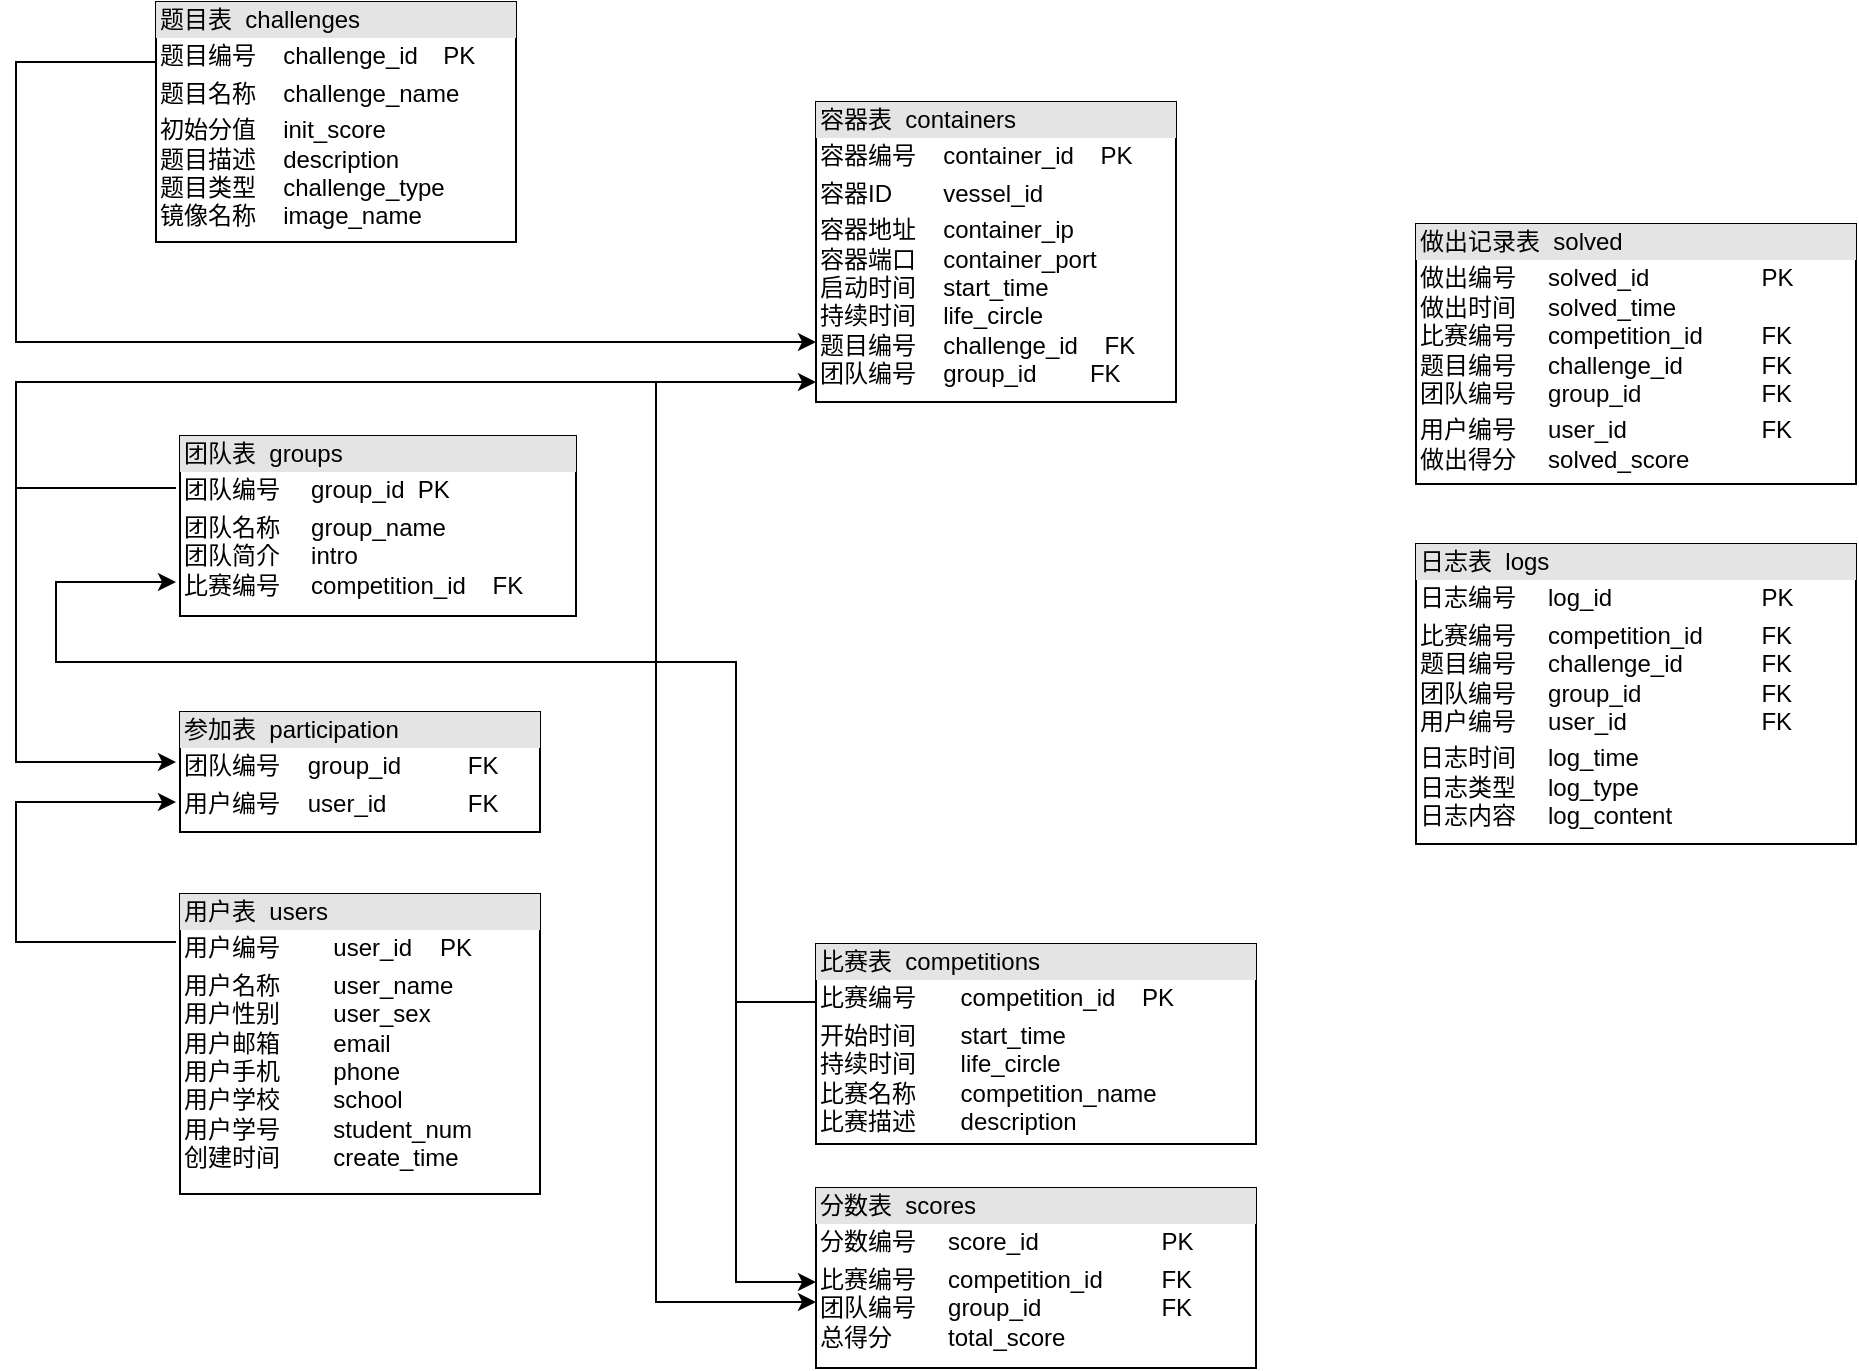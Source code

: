 <mxfile version="21.6.1" type="device">
  <diagram name="第 1 页" id="GyQ0j1JcCkt9QT0yg7Oz">
    <mxGraphModel dx="1434" dy="844" grid="1" gridSize="10" guides="1" tooltips="1" connect="1" arrows="1" fold="1" page="1" pageScale="1" pageWidth="1169" pageHeight="827" math="0" shadow="0">
      <root>
        <mxCell id="0" />
        <mxCell id="1" parent="0" />
        <mxCell id="p3L9ytqMy4Wq7NdkhN8x-1" value="&lt;div style=&quot;box-sizing:border-box;width:100%;background:#e4e4e4;padding:2px;&quot;&gt;容器表&amp;nbsp; containers&lt;/div&gt;&lt;table style=&quot;width:100%;font-size:1em;&quot; cellpadding=&quot;2&quot; cellspacing=&quot;0&quot;&gt;&lt;tbody&gt;&lt;tr&gt;&lt;td&gt;容器编号&lt;/td&gt;&lt;td&gt;container_id&lt;span style=&quot;&quot;&gt;&lt;span style=&quot;&quot;&gt;&amp;nbsp;&amp;nbsp;&amp;nbsp;&amp;nbsp;&lt;/span&gt;&lt;/span&gt;PK&lt;/td&gt;&lt;/tr&gt;&lt;tr&gt;&lt;td&gt;容器ID&lt;/td&gt;&lt;td&gt;vessel_id&lt;/td&gt;&lt;/tr&gt;&lt;tr&gt;&lt;td&gt;容器地址&lt;br&gt;容器端口&lt;br&gt;启动时间&lt;br&gt;持续时间&lt;br&gt;题目编号&lt;br&gt;团队编号&lt;/td&gt;&lt;td&gt;container_ip&lt;br&gt;container_port&lt;br&gt;start_time&lt;br&gt;life_circle&lt;br&gt;challenge_id&amp;nbsp; &amp;nbsp; FK&lt;br&gt;group_id&lt;span style=&quot;&quot;&gt;&lt;span style=&quot;&quot;&gt;&amp;nbsp;&amp;nbsp;&amp;nbsp;&amp;nbsp;&lt;/span&gt;&lt;/span&gt;&lt;span style=&quot;&quot;&gt;&lt;span style=&quot;&quot;&gt;&amp;nbsp;&amp;nbsp;&amp;nbsp;&amp;nbsp;&lt;/span&gt;&lt;/span&gt;FK&lt;/td&gt;&lt;/tr&gt;&lt;/tbody&gt;&lt;/table&gt;" style="verticalAlign=top;align=left;overflow=fill;html=1;whiteSpace=wrap;" parent="1" vertex="1">
          <mxGeometry x="580" y="80" width="180" height="150" as="geometry" />
        </mxCell>
        <mxCell id="p3L9ytqMy4Wq7NdkhN8x-2" value="&lt;div style=&quot;box-sizing:border-box;width:100%;background:#e4e4e4;padding:2px;&quot;&gt;题目表&amp;nbsp; challenges&lt;/div&gt;&lt;table style=&quot;width:100%;font-size:1em;&quot; cellpadding=&quot;2&quot; cellspacing=&quot;0&quot;&gt;&lt;tbody&gt;&lt;tr&gt;&lt;td&gt;题目编号&lt;/td&gt;&lt;td&gt;challenge_id&lt;span style=&quot;white-space: pre;&quot;&gt;&#x9;&lt;/span&gt;PK&lt;/td&gt;&lt;/tr&gt;&lt;tr&gt;&lt;td&gt;题目名称&lt;/td&gt;&lt;td&gt;challenge_name&lt;/td&gt;&lt;/tr&gt;&lt;tr&gt;&lt;td&gt;初始分值&lt;br&gt;题目描述&lt;br&gt;题目类型&lt;br&gt;镜像名称&lt;/td&gt;&lt;td&gt;init_score&lt;br&gt;description&lt;br&gt;challenge_type&lt;br&gt;image_name&lt;/td&gt;&lt;/tr&gt;&lt;/tbody&gt;&lt;/table&gt;" style="verticalAlign=top;align=left;overflow=fill;html=1;whiteSpace=wrap;" parent="1" vertex="1">
          <mxGeometry x="250" y="30" width="180" height="120" as="geometry" />
        </mxCell>
        <mxCell id="p3L9ytqMy4Wq7NdkhN8x-4" value="&lt;div style=&quot;box-sizing:border-box;width:100%;background:#e4e4e4;padding:2px;&quot;&gt;比赛表&amp;nbsp; competitions&lt;br&gt;&lt;/div&gt;&lt;table style=&quot;width:100%;font-size:1em;&quot; cellpadding=&quot;2&quot; cellspacing=&quot;0&quot;&gt;&lt;tbody&gt;&lt;tr&gt;&lt;td&gt;比赛编号&lt;/td&gt;&lt;td&gt;competition_id&lt;span style=&quot;&quot;&gt;&lt;span style=&quot;&quot;&gt;&amp;nbsp;&amp;nbsp;&amp;nbsp;&amp;nbsp;&lt;/span&gt;&lt;/span&gt;PK&lt;/td&gt;&lt;/tr&gt;&lt;tr&gt;&lt;td&gt;开始时间&lt;br&gt;持续时间&lt;br&gt;比赛名称&lt;br&gt;比赛描述&lt;/td&gt;&lt;td&gt;start_time&lt;br&gt;life_circle&lt;br&gt;competition_name&lt;br&gt;description&lt;br&gt;&lt;/td&gt;&lt;/tr&gt;&lt;tr&gt;&lt;td&gt;&lt;/td&gt;&lt;td&gt;&lt;br&gt;&lt;/td&gt;&lt;/tr&gt;&lt;/tbody&gt;&lt;/table&gt;" style="verticalAlign=top;align=left;overflow=fill;html=1;whiteSpace=wrap;" parent="1" vertex="1">
          <mxGeometry x="580" y="501" width="220" height="100" as="geometry" />
        </mxCell>
        <mxCell id="p3L9ytqMy4Wq7NdkhN8x-5" style="edgeStyle=orthogonalEdgeStyle;rounded=0;orthogonalLoop=1;jettySize=auto;html=1;exitX=0.5;exitY=1;exitDx=0;exitDy=0;" parent="1" source="p3L9ytqMy4Wq7NdkhN8x-4" target="p3L9ytqMy4Wq7NdkhN8x-4" edge="1">
          <mxGeometry relative="1" as="geometry" />
        </mxCell>
        <mxCell id="p3L9ytqMy4Wq7NdkhN8x-6" value="&lt;div style=&quot;box-sizing:border-box;width:100%;background:#e4e4e4;padding:2px;&quot;&gt;团队表&amp;nbsp; groups&lt;/div&gt;&lt;table style=&quot;width:100%;font-size:1em;&quot; cellpadding=&quot;2&quot; cellspacing=&quot;0&quot;&gt;&lt;tbody&gt;&lt;tr&gt;&lt;td&gt;团队编号&lt;/td&gt;&lt;td&gt;group_id&lt;span style=&quot;white-space: pre;&quot;&gt;&#x9;&lt;/span&gt;PK&lt;/td&gt;&lt;/tr&gt;&lt;tr&gt;&lt;td&gt;团队名称&lt;br&gt;团队简介&lt;br&gt;比赛编号&lt;/td&gt;&lt;td&gt;group_name&lt;br&gt;intro&lt;br&gt;competition_id&amp;nbsp; &amp;nbsp; FK&lt;/td&gt;&lt;/tr&gt;&lt;tr&gt;&lt;td&gt;&lt;/td&gt;&lt;td&gt;&lt;br&gt;&lt;/td&gt;&lt;/tr&gt;&lt;/tbody&gt;&lt;/table&gt;" style="verticalAlign=top;align=left;overflow=fill;html=1;whiteSpace=wrap;" parent="1" vertex="1">
          <mxGeometry x="262" y="247" width="198" height="90" as="geometry" />
        </mxCell>
        <mxCell id="p3L9ytqMy4Wq7NdkhN8x-7" value="&lt;div style=&quot;box-sizing:border-box;width:100%;background:#e4e4e4;padding:2px;&quot;&gt;用户表&amp;nbsp; users&lt;/div&gt;&lt;table style=&quot;width:100%;font-size:1em;&quot; cellpadding=&quot;2&quot; cellspacing=&quot;0&quot;&gt;&lt;tbody&gt;&lt;tr&gt;&lt;td&gt;用户编号&lt;/td&gt;&lt;td&gt;user_id&lt;span style=&quot;white-space: pre;&quot;&gt;&#x9;&lt;/span&gt;PK&lt;/td&gt;&lt;/tr&gt;&lt;tr&gt;&lt;td&gt;用户名称&lt;br&gt;用户性别&lt;br&gt;用户邮箱&lt;br&gt;用户手机&lt;br&gt;用户学校&lt;br&gt;用户学号&lt;br&gt;创建时间&lt;/td&gt;&lt;td&gt;user_name&lt;br&gt;user_sex&lt;br&gt;email&lt;br&gt;phone&lt;br&gt;school&lt;br&gt;student_num&lt;br&gt;create_time&lt;/td&gt;&lt;/tr&gt;&lt;tr&gt;&lt;td&gt;&lt;/td&gt;&lt;td&gt;&lt;br&gt;&lt;/td&gt;&lt;/tr&gt;&lt;/tbody&gt;&lt;/table&gt;" style="verticalAlign=top;align=left;overflow=fill;html=1;whiteSpace=wrap;" parent="1" vertex="1">
          <mxGeometry x="262" y="476" width="180" height="150" as="geometry" />
        </mxCell>
        <mxCell id="p3L9ytqMy4Wq7NdkhN8x-8" value="&lt;div style=&quot;box-sizing:border-box;width:100%;background:#e4e4e4;padding:2px;&quot;&gt;日志表&amp;nbsp; logs&lt;/div&gt;&lt;table style=&quot;width:100%;font-size:1em;&quot; cellpadding=&quot;2&quot; cellspacing=&quot;0&quot;&gt;&lt;tbody&gt;&lt;tr&gt;&lt;td&gt;日志编号&lt;/td&gt;&lt;td&gt;log_id&lt;span style=&quot;white-space: pre;&quot;&gt;&#x9;&lt;span style=&quot;white-space: pre;&quot;&gt;&#x9;&lt;/span&gt;&lt;span style=&quot;white-space: pre;&quot;&gt;&#x9;&lt;/span&gt;&lt;/span&gt;PK&lt;/td&gt;&lt;/tr&gt;&lt;tr&gt;&lt;td&gt;比赛编号&lt;br&gt;题目编号&lt;br&gt;团队编号&lt;br&gt;用户编号&lt;/td&gt;&lt;td&gt;competition_id&lt;span style=&quot;white-space: pre;&quot;&gt;&#x9;&lt;span style=&quot;white-space: pre;&quot;&gt;&#x9;&lt;/span&gt;&lt;/span&gt;FK&lt;br&gt;challenge_id&lt;span style=&quot;white-space: pre;&quot;&gt;&#x9;&lt;/span&gt;&lt;span style=&quot;white-space: pre;&quot;&gt;&#x9;&lt;/span&gt;FK&lt;br&gt;group_id&lt;span style=&quot;white-space: pre;&quot;&gt;&#x9;&lt;/span&gt;&lt;span style=&quot;white-space: pre;&quot;&gt;&#x9;&lt;/span&gt;&lt;span style=&quot;white-space: pre;&quot;&gt;&#x9;&lt;/span&gt;FK&lt;br&gt;user_id&lt;span style=&quot;white-space: pre;&quot;&gt;&#x9;&lt;/span&gt;&lt;span style=&quot;white-space: pre;&quot;&gt;&#x9;&lt;/span&gt;&lt;span style=&quot;white-space: pre;&quot;&gt;&#x9;&lt;/span&gt;FK&lt;/td&gt;&lt;/tr&gt;&lt;tr&gt;&lt;td&gt;日志时间&lt;br&gt;日志类型&lt;br&gt;日志内容&lt;/td&gt;&lt;td&gt;log_time&lt;br&gt;log_type&lt;br&gt;log_content&lt;/td&gt;&lt;/tr&gt;&lt;/tbody&gt;&lt;/table&gt;" style="verticalAlign=top;align=left;overflow=fill;html=1;whiteSpace=wrap;" parent="1" vertex="1">
          <mxGeometry x="880" y="301" width="220" height="150" as="geometry" />
        </mxCell>
        <mxCell id="p3L9ytqMy4Wq7NdkhN8x-9" value="&lt;div style=&quot;box-sizing:border-box;width:100%;background:#e4e4e4;padding:2px;&quot;&gt;分数表&amp;nbsp; scores&lt;/div&gt;&lt;table style=&quot;width:100%;font-size:1em;&quot; cellpadding=&quot;2&quot; cellspacing=&quot;0&quot;&gt;&lt;tbody&gt;&lt;tr&gt;&lt;td&gt;分数编号&lt;/td&gt;&lt;td&gt;score_id&lt;span style=&quot;white-space: pre;&quot;&gt;&#x9;&lt;/span&gt;&lt;span style=&quot;white-space: pre;&quot;&gt;&#x9;&lt;/span&gt;&lt;span style=&quot;white-space: pre;&quot;&gt;&#x9;&lt;/span&gt;PK&lt;/td&gt;&lt;/tr&gt;&lt;tr&gt;&lt;td&gt;比赛编号&lt;br&gt;团队编号&lt;br&gt;总得分&lt;/td&gt;&lt;td&gt;competition_id&lt;span style=&quot;white-space: pre;&quot;&gt;&#x9;&lt;span style=&quot;white-space: pre;&quot;&gt;&#x9;&lt;/span&gt;&lt;/span&gt;FK&lt;br&gt;group_id&lt;span style=&quot;white-space: pre;&quot;&gt;&#x9;&lt;/span&gt;&lt;span style=&quot;white-space: pre;&quot;&gt;&#x9;&lt;/span&gt;&lt;span style=&quot;white-space: pre;&quot;&gt;&#x9;&lt;/span&gt;FK&lt;br&gt;total_score&lt;/td&gt;&lt;/tr&gt;&lt;tr&gt;&lt;td&gt;&lt;/td&gt;&lt;td&gt;&lt;br&gt;&lt;/td&gt;&lt;/tr&gt;&lt;/tbody&gt;&lt;/table&gt;" style="verticalAlign=top;align=left;overflow=fill;html=1;whiteSpace=wrap;" parent="1" vertex="1">
          <mxGeometry x="580" y="623" width="220" height="90" as="geometry" />
        </mxCell>
        <mxCell id="p3L9ytqMy4Wq7NdkhN8x-10" value="&lt;div style=&quot;box-sizing:border-box;width:100%;background:#e4e4e4;padding:2px;&quot;&gt;做出记录表&amp;nbsp; solved&lt;/div&gt;&lt;table style=&quot;width:100%;font-size:1em;&quot; cellpadding=&quot;2&quot; cellspacing=&quot;0&quot;&gt;&lt;tbody&gt;&lt;tr&gt;&lt;td&gt;做出编号&lt;br&gt;做出时间&lt;br&gt;比赛编号&lt;br&gt;题目编号&lt;br&gt;团队编号&lt;/td&gt;&lt;td&gt;solved_id&lt;span style=&quot;white-space: pre;&quot;&gt;&#x9;&lt;span style=&quot;white-space: pre;&quot;&gt;&#x9;&lt;/span&gt;&lt;span style=&quot;white-space: pre;&quot;&gt;&#x9;&lt;/span&gt;&lt;/span&gt;PK&lt;br&gt;solved_time&lt;br&gt;competition_id&lt;span style=&quot;white-space: pre;&quot;&gt;&#x9;&lt;/span&gt;&lt;span style=&quot;white-space: pre;&quot;&gt;&#x9;&lt;/span&gt;FK&lt;br&gt;challenge_id&lt;span style=&quot;white-space: pre;&quot;&gt;&#x9;&lt;/span&gt;&lt;span style=&quot;white-space: pre;&quot;&gt;&#x9;&lt;/span&gt;FK&lt;br&gt;group_id&lt;span style=&quot;white-space: pre;&quot;&gt;&#x9;&lt;/span&gt;&lt;span style=&quot;white-space: pre;&quot;&gt;&#x9;&lt;/span&gt;&lt;span style=&quot;white-space: pre;&quot;&gt;&#x9;&lt;/span&gt;FK&lt;/td&gt;&lt;/tr&gt;&lt;tr&gt;&lt;td&gt;用户编号&lt;br&gt;做出得分&lt;/td&gt;&lt;td&gt;user_id&lt;span style=&quot;white-space: pre;&quot;&gt;&#x9;&lt;/span&gt;&lt;span style=&quot;white-space: pre;&quot;&gt;&#x9;&lt;/span&gt;&lt;span style=&quot;white-space: pre;&quot;&gt;&#x9;&lt;/span&gt;FK&lt;br&gt;solved_score&lt;/td&gt;&lt;/tr&gt;&lt;tr&gt;&lt;td&gt;&lt;/td&gt;&lt;td&gt;&lt;br&gt;&lt;/td&gt;&lt;/tr&gt;&lt;/tbody&gt;&lt;/table&gt;" style="verticalAlign=top;align=left;overflow=fill;html=1;whiteSpace=wrap;" parent="1" vertex="1">
          <mxGeometry x="880" y="141" width="220" height="130" as="geometry" />
        </mxCell>
        <mxCell id="p3L9ytqMy4Wq7NdkhN8x-13" value="&lt;div style=&quot;box-sizing:border-box;width:100%;background:#e4e4e4;padding:2px;&quot;&gt;参加表&amp;nbsp; participation&lt;/div&gt;&lt;table style=&quot;width:100%;font-size:1em;&quot; cellpadding=&quot;2&quot; cellspacing=&quot;0&quot;&gt;&lt;tbody&gt;&lt;tr&gt;&lt;td&gt;团队编号&lt;/td&gt;&lt;td&gt;group_id&lt;span style=&quot;white-space: pre;&quot;&gt;&#x9;&lt;/span&gt;&lt;span style=&quot;white-space: pre;&quot;&gt;&#x9;&lt;/span&gt;FK&lt;/td&gt;&lt;/tr&gt;&lt;tr&gt;&lt;td&gt;用户编号&lt;br&gt;&lt;/td&gt;&lt;td&gt;user_id&lt;span style=&quot;white-space: pre;&quot;&gt;&#x9;&lt;/span&gt;&lt;span style=&quot;white-space: pre;&quot;&gt;&#x9;&lt;/span&gt;FK&lt;/td&gt;&lt;/tr&gt;&lt;/tbody&gt;&lt;/table&gt;" style="verticalAlign=top;align=left;overflow=fill;html=1;whiteSpace=wrap;" parent="1" vertex="1">
          <mxGeometry x="262" y="385" width="180" height="60" as="geometry" />
        </mxCell>
        <mxCell id="p3L9ytqMy4Wq7NdkhN8x-14" value="" style="endArrow=classic;html=1;rounded=0;" parent="1" edge="1">
          <mxGeometry width="50" height="50" relative="1" as="geometry">
            <mxPoint x="260" y="273" as="sourcePoint" />
            <mxPoint x="260" y="410" as="targetPoint" />
            <Array as="points">
              <mxPoint x="180" y="273" />
              <mxPoint x="180" y="410" />
            </Array>
          </mxGeometry>
        </mxCell>
        <mxCell id="p3L9ytqMy4Wq7NdkhN8x-15" value="" style="endArrow=classic;html=1;rounded=0;" parent="1" edge="1">
          <mxGeometry width="50" height="50" relative="1" as="geometry">
            <mxPoint x="260" y="500" as="sourcePoint" />
            <mxPoint x="260" y="430" as="targetPoint" />
            <Array as="points">
              <mxPoint x="180" y="500" />
              <mxPoint x="180" y="430" />
            </Array>
          </mxGeometry>
        </mxCell>
        <mxCell id="p3L9ytqMy4Wq7NdkhN8x-16" value="" style="endArrow=classic;html=1;rounded=0;" parent="1" edge="1">
          <mxGeometry width="50" height="50" relative="1" as="geometry">
            <mxPoint x="180" y="280" as="sourcePoint" />
            <mxPoint x="580" y="220" as="targetPoint" />
            <Array as="points">
              <mxPoint x="180" y="220" />
              <mxPoint x="500" y="220" />
            </Array>
          </mxGeometry>
        </mxCell>
        <mxCell id="p3L9ytqMy4Wq7NdkhN8x-18" value="" style="endArrow=classic;html=1;rounded=0;movable=1;resizable=1;rotatable=1;deletable=1;editable=1;locked=0;connectable=1;" parent="1" edge="1">
          <mxGeometry width="50" height="50" relative="1" as="geometry">
            <mxPoint x="500" y="220" as="sourcePoint" />
            <mxPoint x="580" y="680" as="targetPoint" />
            <Array as="points">
              <mxPoint x="500" y="680" />
            </Array>
          </mxGeometry>
        </mxCell>
        <mxCell id="p3L9ytqMy4Wq7NdkhN8x-19" value="" style="endArrow=classic;html=1;rounded=0;" parent="1" edge="1">
          <mxGeometry width="50" height="50" relative="1" as="geometry">
            <mxPoint x="580" y="530" as="sourcePoint" />
            <mxPoint x="580" y="670" as="targetPoint" />
            <Array as="points">
              <mxPoint x="540" y="530" />
              <mxPoint x="540" y="670" />
            </Array>
          </mxGeometry>
        </mxCell>
        <mxCell id="p3L9ytqMy4Wq7NdkhN8x-20" value="" style="endArrow=classic;html=1;rounded=0;" parent="1" edge="1">
          <mxGeometry width="50" height="50" relative="1" as="geometry">
            <mxPoint x="250" y="60" as="sourcePoint" />
            <mxPoint x="580" y="200" as="targetPoint" />
            <Array as="points">
              <mxPoint x="180" y="60" />
              <mxPoint x="180" y="200" />
              <mxPoint x="540" y="200" />
            </Array>
          </mxGeometry>
        </mxCell>
        <mxCell id="p3L9ytqMy4Wq7NdkhN8x-21" value="" style="endArrow=classic;html=1;rounded=0;" parent="1" edge="1">
          <mxGeometry width="50" height="50" relative="1" as="geometry">
            <mxPoint x="540" y="530" as="sourcePoint" />
            <mxPoint x="260" y="320" as="targetPoint" />
            <Array as="points">
              <mxPoint x="540" y="360" />
              <mxPoint x="200" y="360" />
              <mxPoint x="200" y="320" />
            </Array>
          </mxGeometry>
        </mxCell>
      </root>
    </mxGraphModel>
  </diagram>
</mxfile>
